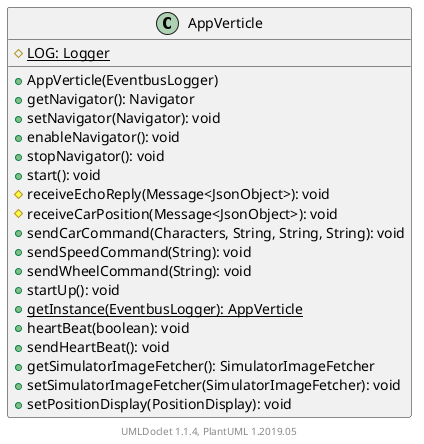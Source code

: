 @startuml

    class AppVerticle [[AppVerticle.html]] {
        {static} #LOG: Logger
        +AppVerticle(EventbusLogger)
        +getNavigator(): Navigator
        +setNavigator(Navigator): void
        +enableNavigator(): void
        +stopNavigator(): void
        +start(): void
        #receiveEchoReply(Message<JsonObject>): void
        #receiveCarPosition(Message<JsonObject>): void
        +sendCarCommand(Characters, String, String, String): void
        +sendSpeedCommand(String): void
        +sendWheelCommand(String): void
        +startUp(): void
        {static} +getInstance(EventbusLogger): AppVerticle
        +heartBeat(boolean): void
        +sendHeartBeat(): void
        +getSimulatorImageFetcher(): SimulatorImageFetcher
        +setSimulatorImageFetcher(SimulatorImageFetcher): void
        +setPositionDisplay(PositionDisplay): void
    }


    center footer UMLDoclet 1.1.4, PlantUML 1.2019.05
@enduml
